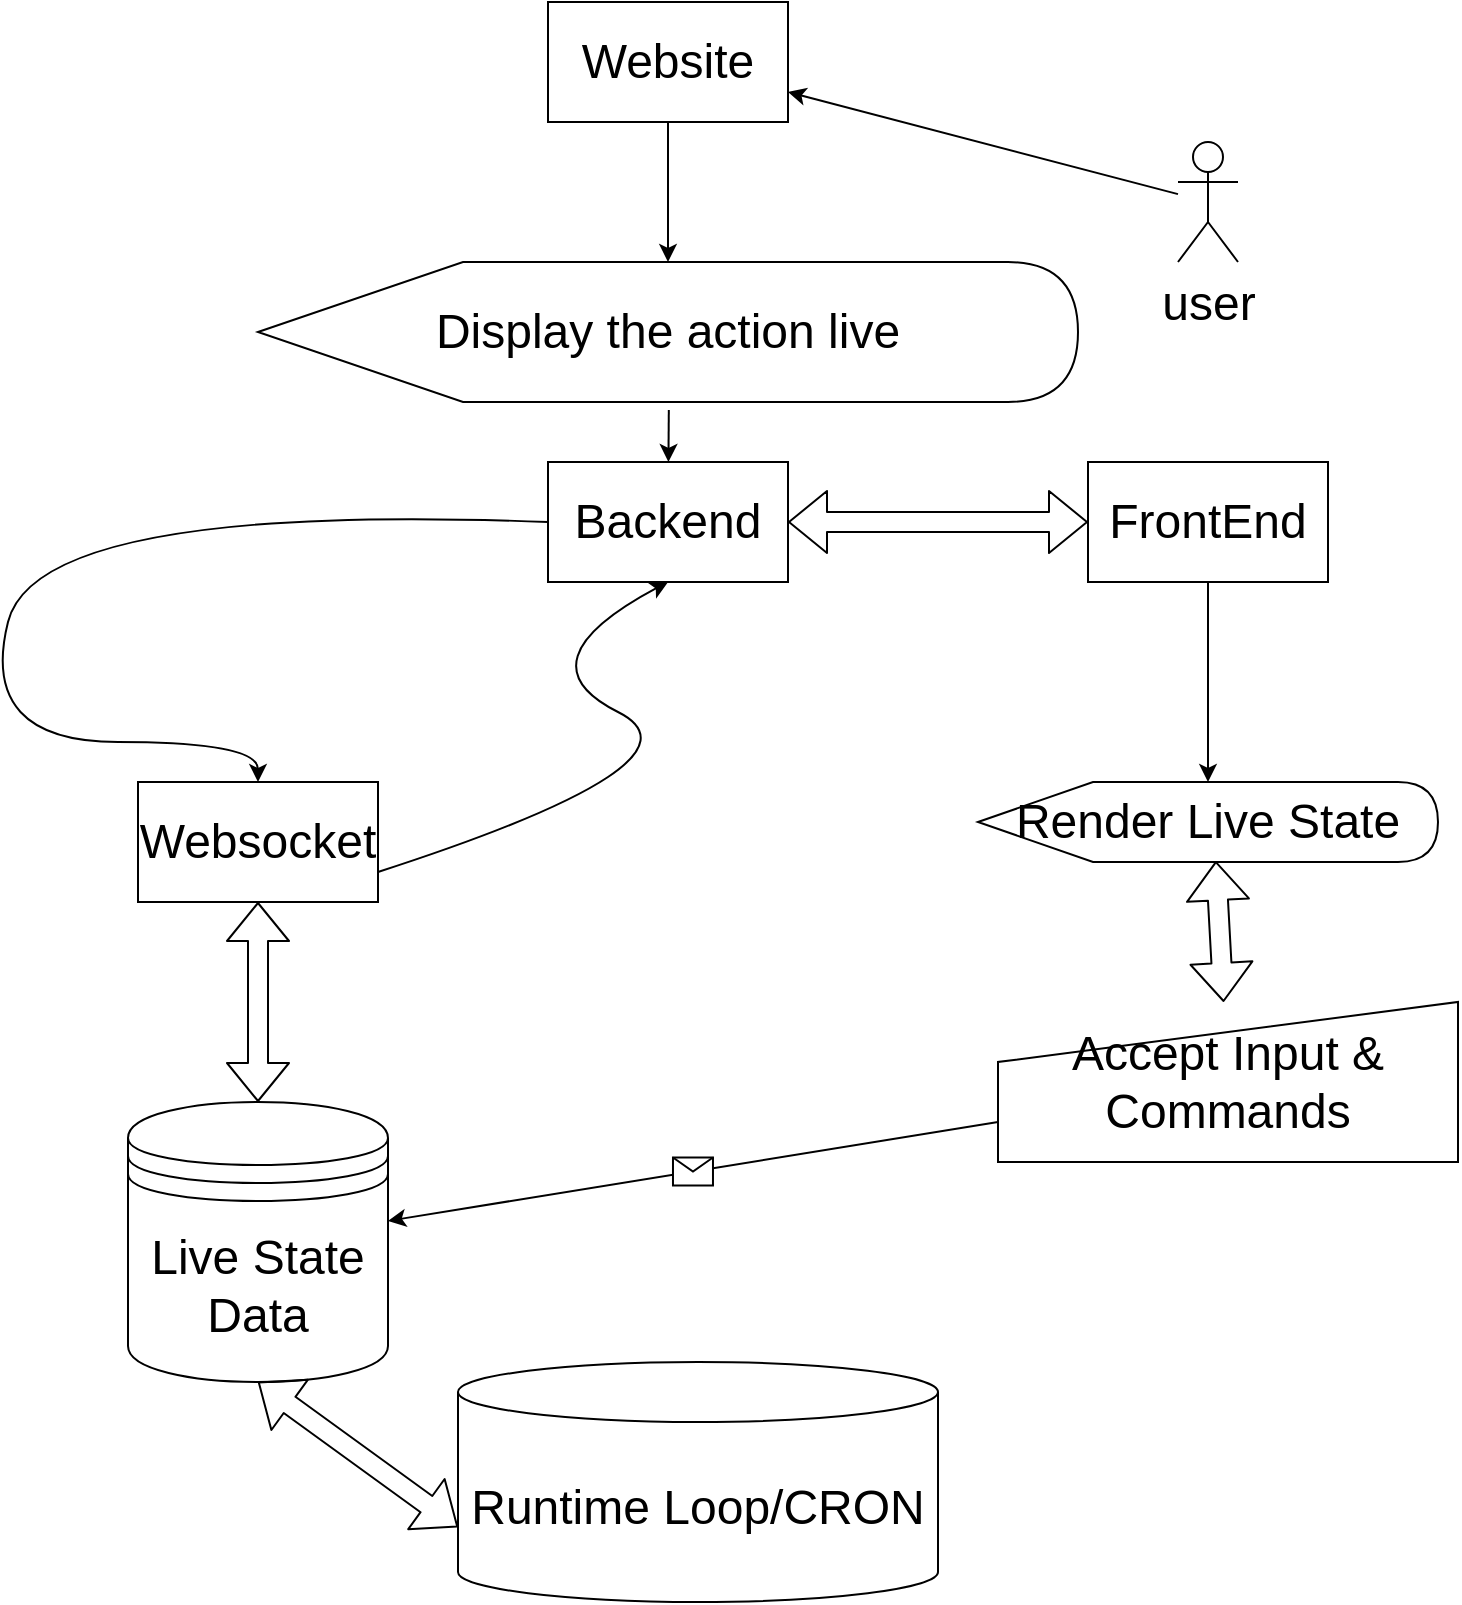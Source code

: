 <mxfile>
    <diagram id="hV4s7hQIV8xcXcN_CmN5" name="Page-1">
        <mxGraphModel dx="1966" dy="990" grid="1" gridSize="10" guides="1" tooltips="1" connect="1" arrows="1" fold="1" page="1" pageScale="1" pageWidth="850" pageHeight="1100" math="0" shadow="0">
            <root>
                <mxCell id="0"/>
                <mxCell id="1" parent="0"/>
                <mxCell id="2" value="&lt;span style=&quot;font-size: 24px;&quot;&gt;Website&lt;/span&gt;" style="rounded=0;whiteSpace=wrap;html=1;" parent="1" vertex="1">
                    <mxGeometry x="365" y="30" width="120" height="60" as="geometry"/>
                </mxCell>
                <mxCell id="3" value="user" style="shape=umlActor;verticalLabelPosition=bottom;verticalAlign=top;html=1;outlineConnect=0;fontSize=24;" parent="1" vertex="1">
                    <mxGeometry x="680" y="100" width="30" height="60" as="geometry"/>
                </mxCell>
                <mxCell id="7" value="" style="endArrow=classic;html=1;fontSize=24;entryX=1;entryY=0.75;entryDx=0;entryDy=0;" parent="1" source="3" target="2" edge="1">
                    <mxGeometry width="50" height="50" relative="1" as="geometry">
                        <mxPoint x="400" y="520" as="sourcePoint"/>
                        <mxPoint x="450" y="470" as="targetPoint"/>
                    </mxGeometry>
                </mxCell>
                <mxCell id="8" value="Display the action live" style="shape=display;whiteSpace=wrap;html=1;fontSize=24;" parent="1" vertex="1">
                    <mxGeometry x="220" y="160" width="410" height="70" as="geometry"/>
                </mxCell>
                <mxCell id="9" value="" style="endArrow=classic;html=1;fontSize=24;exitX=0.5;exitY=1;exitDx=0;exitDy=0;" parent="1" source="2" edge="1">
                    <mxGeometry width="50" height="50" relative="1" as="geometry">
                        <mxPoint x="400" y="190" as="sourcePoint"/>
                        <mxPoint x="425" y="160" as="targetPoint"/>
                    </mxGeometry>
                </mxCell>
                <mxCell id="11" value="" style="endArrow=classic;html=1;fontSize=24;exitX=0.501;exitY=1.057;exitDx=0;exitDy=0;exitPerimeter=0;" parent="1" source="8" target="12" edge="1">
                    <mxGeometry width="50" height="50" relative="1" as="geometry">
                        <mxPoint x="400" y="470" as="sourcePoint"/>
                        <mxPoint x="425" y="290" as="targetPoint"/>
                    </mxGeometry>
                </mxCell>
                <mxCell id="12" value="Backend" style="rounded=0;whiteSpace=wrap;html=1;fontSize=24;" parent="1" vertex="1">
                    <mxGeometry x="365" y="260" width="120" height="60" as="geometry"/>
                </mxCell>
                <mxCell id="13" value="" style="curved=1;endArrow=classic;html=1;fontSize=24;exitX=0;exitY=0.5;exitDx=0;exitDy=0;" parent="1" source="12" target="14" edge="1">
                    <mxGeometry width="50" height="50" relative="1" as="geometry">
                        <mxPoint x="400" y="470" as="sourcePoint"/>
                        <mxPoint x="220" y="410" as="targetPoint"/>
                        <Array as="points">
                            <mxPoint x="110" y="280"/>
                            <mxPoint x="80" y="400"/>
                            <mxPoint x="220" y="400"/>
                        </Array>
                    </mxGeometry>
                </mxCell>
                <mxCell id="14" value="Websocket" style="rounded=0;whiteSpace=wrap;html=1;fontSize=24;" parent="1" vertex="1">
                    <mxGeometry x="160" y="420" width="120" height="60" as="geometry"/>
                </mxCell>
                <mxCell id="15" value="" style="curved=1;endArrow=classic;html=1;fontSize=24;exitX=1;exitY=0.75;exitDx=0;exitDy=0;entryX=0.5;entryY=1;entryDx=0;entryDy=0;" parent="1" source="14" target="12" edge="1">
                    <mxGeometry width="50" height="50" relative="1" as="geometry">
                        <mxPoint x="400" y="470" as="sourcePoint"/>
                        <mxPoint x="450" y="420" as="targetPoint"/>
                        <Array as="points">
                            <mxPoint x="450" y="410"/>
                            <mxPoint x="350" y="360"/>
                        </Array>
                    </mxGeometry>
                </mxCell>
                <mxCell id="16" value="FrontEnd" style="rounded=0;whiteSpace=wrap;html=1;fontSize=24;" parent="1" vertex="1">
                    <mxGeometry x="635" y="260" width="120" height="60" as="geometry"/>
                </mxCell>
                <mxCell id="17" value="" style="shape=flexArrow;endArrow=classic;startArrow=classic;html=1;fontSize=24;entryX=0;entryY=0.5;entryDx=0;entryDy=0;" parent="1" source="12" target="16" edge="1">
                    <mxGeometry width="100" height="100" relative="1" as="geometry">
                        <mxPoint x="370" y="500" as="sourcePoint"/>
                        <mxPoint x="470" y="400" as="targetPoint"/>
                    </mxGeometry>
                </mxCell>
                <mxCell id="18" value="" style="endArrow=classic;html=1;fontSize=24;exitX=0.5;exitY=1;exitDx=0;exitDy=0;" parent="1" source="16" target="19" edge="1">
                    <mxGeometry width="50" height="50" relative="1" as="geometry">
                        <mxPoint x="400" y="470" as="sourcePoint"/>
                        <mxPoint x="695" y="440" as="targetPoint"/>
                    </mxGeometry>
                </mxCell>
                <mxCell id="19" value="Render Live State" style="shape=display;whiteSpace=wrap;html=1;fontSize=24;" parent="1" vertex="1">
                    <mxGeometry x="580" y="420" width="230" height="40" as="geometry"/>
                </mxCell>
                <mxCell id="21" value="Accept Input &amp;amp; Commands" style="shape=manualInput;whiteSpace=wrap;html=1;fontSize=24;" parent="1" vertex="1">
                    <mxGeometry x="590" y="530" width="230" height="80" as="geometry"/>
                </mxCell>
                <mxCell id="22" value="" style="shape=flexArrow;endArrow=classic;startArrow=classic;html=1;fontSize=24;entryX=0.517;entryY=0.99;entryDx=0;entryDy=0;entryPerimeter=0;" parent="1" source="21" target="19" edge="1">
                    <mxGeometry width="100" height="100" relative="1" as="geometry">
                        <mxPoint x="370" y="480" as="sourcePoint"/>
                        <mxPoint x="470" y="380" as="targetPoint"/>
                    </mxGeometry>
                </mxCell>
                <mxCell id="23" value="Live State Data" style="shape=datastore;whiteSpace=wrap;html=1;fontSize=24;" parent="1" vertex="1">
                    <mxGeometry x="155" y="580" width="130" height="140" as="geometry"/>
                </mxCell>
                <mxCell id="24" value="" style="shape=flexArrow;endArrow=classic;startArrow=classic;html=1;fontSize=24;entryX=0.5;entryY=1;entryDx=0;entryDy=0;exitX=0.5;exitY=0;exitDx=0;exitDy=0;" parent="1" source="23" target="14" edge="1">
                    <mxGeometry width="100" height="100" relative="1" as="geometry">
                        <mxPoint x="370" y="480" as="sourcePoint"/>
                        <mxPoint x="470" y="380" as="targetPoint"/>
                    </mxGeometry>
                </mxCell>
                <mxCell id="25" value="" style="endArrow=classic;html=1;fontSize=24;exitX=0;exitY=0.75;exitDx=0;exitDy=0;" parent="1" source="21" target="23" edge="1">
                    <mxGeometry relative="1" as="geometry">
                        <mxPoint x="370" y="430" as="sourcePoint"/>
                        <mxPoint x="470" y="430" as="targetPoint"/>
                    </mxGeometry>
                </mxCell>
                <mxCell id="26" value="" style="shape=message;html=1;outlineConnect=0;fontSize=24;" parent="25" vertex="1">
                    <mxGeometry width="20" height="14" relative="1" as="geometry">
                        <mxPoint x="-10" y="-7" as="offset"/>
                    </mxGeometry>
                </mxCell>
                <mxCell id="27" value="Runtime Loop/CRON" style="shape=cylinder3;whiteSpace=wrap;html=1;boundedLbl=1;backgroundOutline=1;size=15;fontSize=24;" parent="1" vertex="1">
                    <mxGeometry x="320" y="710" width="240" height="120" as="geometry"/>
                </mxCell>
                <mxCell id="29" value="" style="shape=flexArrow;endArrow=classic;startArrow=classic;html=1;fontSize=24;exitX=0;exitY=0;exitDx=0;exitDy=82.5;exitPerimeter=0;" parent="1" source="27" edge="1">
                    <mxGeometry width="100" height="100" relative="1" as="geometry">
                        <mxPoint x="120" y="820" as="sourcePoint"/>
                        <mxPoint x="220" y="720" as="targetPoint"/>
                    </mxGeometry>
                </mxCell>
            </root>
        </mxGraphModel>
    </diagram>
    <diagram id="oQ5C9LWhT141lC8fnzxW" name="Page-2">
        <mxGraphModel dx="1619" dy="815" grid="1" gridSize="10" guides="1" tooltips="1" connect="1" arrows="1" fold="1" page="1" pageScale="1" pageWidth="850" pageHeight="1100" math="0" shadow="0">
            <root>
                <mxCell id="0"/>
                <mxCell id="1" parent="0"/>
                <mxCell id="-OjTY9dWrXUYTkJHeMld-1" value="Runtime Loop/CRON" style="shape=cylinder3;whiteSpace=wrap;html=1;boundedLbl=1;backgroundOutline=1;size=15;fontSize=24;" parent="1" vertex="1">
                    <mxGeometry x="305" y="90" width="240" height="120" as="geometry"/>
                </mxCell>
                <mxCell id="-OjTY9dWrXUYTkJHeMld-2" value="" style="endArrow=classic;html=1;fontSize=24;exitX=0.5;exitY=1;exitDx=0;exitDy=0;exitPerimeter=0;" parent="1" source="-OjTY9dWrXUYTkJHeMld-1" target="-OjTY9dWrXUYTkJHeMld-3" edge="1">
                    <mxGeometry width="50" height="50" relative="1" as="geometry">
                        <mxPoint x="400" y="530" as="sourcePoint"/>
                        <mxPoint x="425" y="320" as="targetPoint"/>
                    </mxGeometry>
                </mxCell>
                <mxCell id="-OjTY9dWrXUYTkJHeMld-3" value="AI Battling Phase" style="shape=step;perimeter=stepPerimeter;whiteSpace=wrap;html=1;fixedSize=1;fontSize=24;" parent="1" vertex="1">
                    <mxGeometry x="280" y="280" width="290" height="80" as="geometry"/>
                </mxCell>
                <mxCell id="-OjTY9dWrXUYTkJHeMld-6" value="" style="endArrow=classic;html=1;fontSize=24;exitX=0.5;exitY=1;exitDx=0;exitDy=0;" parent="1" source="-OjTY9dWrXUYTkJHeMld-3" target="m0CtZ8DKrAng0Kh8f4uu-1" edge="1">
                    <mxGeometry width="50" height="50" relative="1" as="geometry">
                        <mxPoint x="400" y="530" as="sourcePoint"/>
                        <mxPoint x="425" y="470" as="targetPoint"/>
                    </mxGeometry>
                </mxCell>
                <mxCell id="m0CtZ8DKrAng0Kh8f4uu-1" value="When Winner Is Declared" style="html=1;whiteSpace=wrap;container=1;recursiveResize=0;collapsible=0;fontSize=24;" parent="1" vertex="1">
                    <mxGeometry x="220" y="435" width="410" height="70" as="geometry"/>
                </mxCell>
                <mxCell id="m0CtZ8DKrAng0Kh8f4uu-2" value="" style="triangle;html=1;whiteSpace=wrap;fontSize=24;" parent="m0CtZ8DKrAng0Kh8f4uu-1" vertex="1">
                    <mxGeometry x="20" y="20" width="20" height="30" as="geometry"/>
                </mxCell>
                <mxCell id="m0CtZ8DKrAng0Kh8f4uu-4" value="" style="curved=1;endArrow=classic;html=1;fontSize=24;startArrow=none;exitX=0.5;exitY=1;exitDx=0;exitDy=0;" parent="1" source="m0CtZ8DKrAng0Kh8f4uu-1" target="m0CtZ8DKrAng0Kh8f4uu-7" edge="1">
                    <mxGeometry width="50" height="50" relative="1" as="geometry">
                        <mxPoint x="480" y="580" as="sourcePoint"/>
                        <mxPoint x="210" y="680" as="targetPoint"/>
                        <Array as="points">
                            <mxPoint x="150" y="530"/>
                        </Array>
                    </mxGeometry>
                </mxCell>
                <mxCell id="m0CtZ8DKrAng0Kh8f4uu-5" value="Voting Phase (1m)" style="shape=step;perimeter=stepPerimeter;whiteSpace=wrap;html=1;fixedSize=1;fontSize=24;" parent="1" vertex="1">
                    <mxGeometry x="190" y="650" width="260" height="50" as="geometry"/>
                </mxCell>
                <mxCell id="m0CtZ8DKrAng0Kh8f4uu-6" value="Prep. Phase (2m)" style="shape=step;perimeter=stepPerimeter;whiteSpace=wrap;html=1;fixedSize=1;fontSize=24;" parent="1" vertex="1">
                    <mxGeometry x="430" y="650" width="260" height="50" as="geometry"/>
                </mxCell>
                <mxCell id="m0CtZ8DKrAng0Kh8f4uu-8" value="" style="curved=1;endArrow=none;html=1;fontSize=24;entryX=0.5;entryY=1;entryDx=0;entryDy=0;exitX=0.5;exitY=1;exitDx=0;exitDy=0;" parent="1" source="m0CtZ8DKrAng0Kh8f4uu-7" edge="1">
                    <mxGeometry width="50" height="50" relative="1" as="geometry">
                        <mxPoint x="425" y="505" as="sourcePoint"/>
                        <mxPoint x="210" y="680" as="targetPoint"/>
                        <Array as="points">
                            <mxPoint x="120" y="670"/>
                        </Array>
                    </mxGeometry>
                </mxCell>
                <mxCell id="m0CtZ8DKrAng0Kh8f4uu-7" value="Disable Chat/Enable Entries" style="rounded=0;whiteSpace=wrap;html=1;fontSize=24;" parent="1" vertex="1">
                    <mxGeometry x="60" y="560" width="340" height="60" as="geometry"/>
                </mxCell>
                <mxCell id="m0CtZ8DKrAng0Kh8f4uu-9" value="" style="curved=1;endArrow=classic;html=1;fontSize=24;exitX=1;exitY=0.5;exitDx=0;exitDy=0;entryX=1;entryY=0.5;entryDx=0;entryDy=0;" parent="1" source="m0CtZ8DKrAng0Kh8f4uu-6" target="m0CtZ8DKrAng0Kh8f4uu-11" edge="1">
                    <mxGeometry width="50" height="50" relative="1" as="geometry">
                        <mxPoint x="400" y="510" as="sourcePoint"/>
                        <mxPoint x="600" y="770" as="targetPoint"/>
                        <Array as="points">
                            <mxPoint x="810" y="680"/>
                            <mxPoint x="750" y="790"/>
                        </Array>
                    </mxGeometry>
                </mxCell>
                <mxCell id="m0CtZ8DKrAng0Kh8f4uu-11" value="Enable Chat/Disable Entries" style="rounded=0;whiteSpace=wrap;html=1;fontSize=24;" parent="1" vertex="1">
                    <mxGeometry x="360" y="740" width="360" height="60" as="geometry"/>
                </mxCell>
                <mxCell id="m0CtZ8DKrAng0Kh8f4uu-12" value="" style="endArrow=classic;html=1;fontSize=24;exitX=0;exitY=0.5;exitDx=0;exitDy=0;" parent="1" source="m0CtZ8DKrAng0Kh8f4uu-11" target="m0CtZ8DKrAng0Kh8f4uu-13" edge="1">
                    <mxGeometry width="50" height="50" relative="1" as="geometry">
                        <mxPoint x="400" y="510" as="sourcePoint"/>
                        <mxPoint x="300" y="770" as="targetPoint"/>
                    </mxGeometry>
                </mxCell>
                <mxCell id="m0CtZ8DKrAng0Kh8f4uu-13" value="Planning Phase (2m)" style="shape=step;perimeter=stepPerimeter;whiteSpace=wrap;html=1;fixedSize=1;fontSize=24;direction=west;" parent="1" vertex="1">
                    <mxGeometry x="70" y="745" width="260" height="50" as="geometry"/>
                </mxCell>
                <mxCell id="m0CtZ8DKrAng0Kh8f4uu-14" value="" style="curved=1;endArrow=classic;html=1;fontSize=24;exitX=1;exitY=0.5;exitDx=0;exitDy=0;" parent="1" source="m0CtZ8DKrAng0Kh8f4uu-13" target="-OjTY9dWrXUYTkJHeMld-3" edge="1">
                    <mxGeometry width="50" height="50" relative="1" as="geometry">
                        <mxPoint x="400" y="510" as="sourcePoint"/>
                        <mxPoint x="450" y="460" as="targetPoint"/>
                        <Array as="points">
                            <mxPoint x="-40" y="680"/>
                            <mxPoint x="130" y="300"/>
                        </Array>
                    </mxGeometry>
                </mxCell>
                <mxCell id="m0CtZ8DKrAng0Kh8f4uu-15" value="" style="curved=1;endArrow=classic;html=1;fontSize=24;" parent="1" edge="1">
                    <mxGeometry width="50" height="50" relative="1" as="geometry">
                        <mxPoint x="430" y="510" as="sourcePoint"/>
                        <mxPoint x="740" y="580" as="targetPoint"/>
                        <Array as="points">
                            <mxPoint x="930" y="550"/>
                        </Array>
                    </mxGeometry>
                </mxCell>
                <mxCell id="m0CtZ8DKrAng0Kh8f4uu-17" value="Send Stats" style="shape=display;whiteSpace=wrap;html=1;fontSize=24;" parent="1" vertex="1">
                    <mxGeometry x="530" y="560" width="210" height="40" as="geometry"/>
                </mxCell>
                <mxCell id="m0CtZ8DKrAng0Kh8f4uu-18" value="" style="endArrow=classic;html=1;fontSize=24;exitX=0;exitY=0.5;exitDx=0;exitDy=0;exitPerimeter=0;" parent="1" source="m0CtZ8DKrAng0Kh8f4uu-17" edge="1">
                    <mxGeometry width="50" height="50" relative="1" as="geometry">
                        <mxPoint x="400" y="510" as="sourcePoint"/>
                        <mxPoint x="400" y="580" as="targetPoint"/>
                    </mxGeometry>
                </mxCell>
            </root>
        </mxGraphModel>
    </diagram>
</mxfile>
